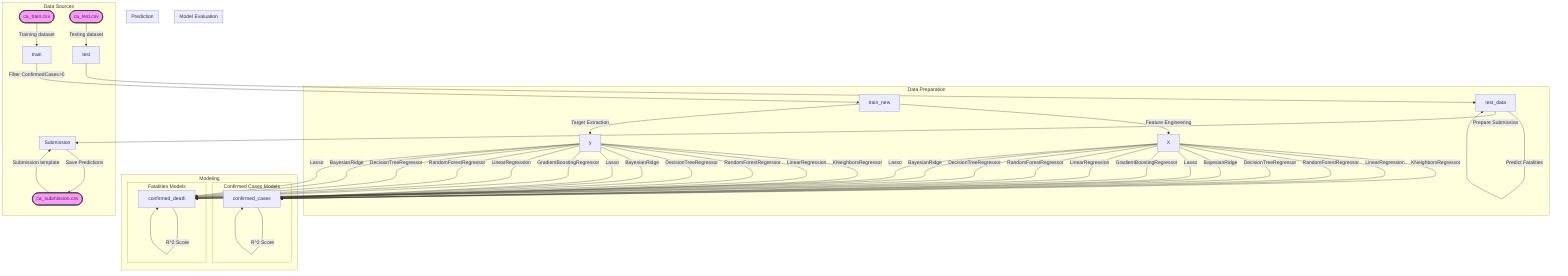 flowchart TD
    subgraph data_sources [Data Sources]
        ds1(["ca_train.csv"]):::file -->|Training dataset| train
        ds2(["ca_test.csv"]):::file -->|Testing dataset| test
        ds3(["ca_submission.csv"]):::file -->|Submission template| submission
    end
    subgraph data_preparation [Data Preparation]
        train -->|Filter ConfirmedCases>0| train_new
        train_new -->|Feature Engineering| X
        train_new -->|Target Extraction| y
        test --> test_data
    end
    subgraph modeling [Modeling]
        subgraph confirmed_cases_model [Confirmed Cases Models]
            X & y -->|KNeighborsRegressor| confirmed_cases
            X & y -->|LinearRegression| confirmed_cases
            X & y -->|RandomForestRegressor| confirmed_cases
            X & y -->|DecisionTreeRegressor| confirmed_cases
            X & y -->|BayesianRidge| confirmed_cases
            X & y -->|Lasso| confirmed_cases
        end
        subgraph fatalities_model [Fatalities Models]
            X & y -->|GradientBoostingRegressor| confirmed_death
            X & y -->|LinearRegression| confirmed_death
            X & y -->|RandomForestRegressor| confirmed_death
            X & y -->|DecisionTreeRegressor| confirmed_death
            X & y -->|BayesianRidge| confirmed_death
            X & y -->|Lasso| confirmed_death
        end
    end
    subgraph evaluation [Model Evaluation]
        confirmed_cases -->|R^2 Score| confirmed_cases
        confirmed_death -->|R^2 Score| confirmed_death
    end
    subgraph prediction [Prediction]
        test_data -->|Predict ConfirmedCases| test_data
        test_data -->|Predict Fatalities| test_data
    end
    subgraph submission [Submission]
        test_data -->|Prepare Submission| submission
        submission -->|Save Predictions| ds3
    end

    classDef file fill:#f9f,stroke:#333,stroke-width:2px;
